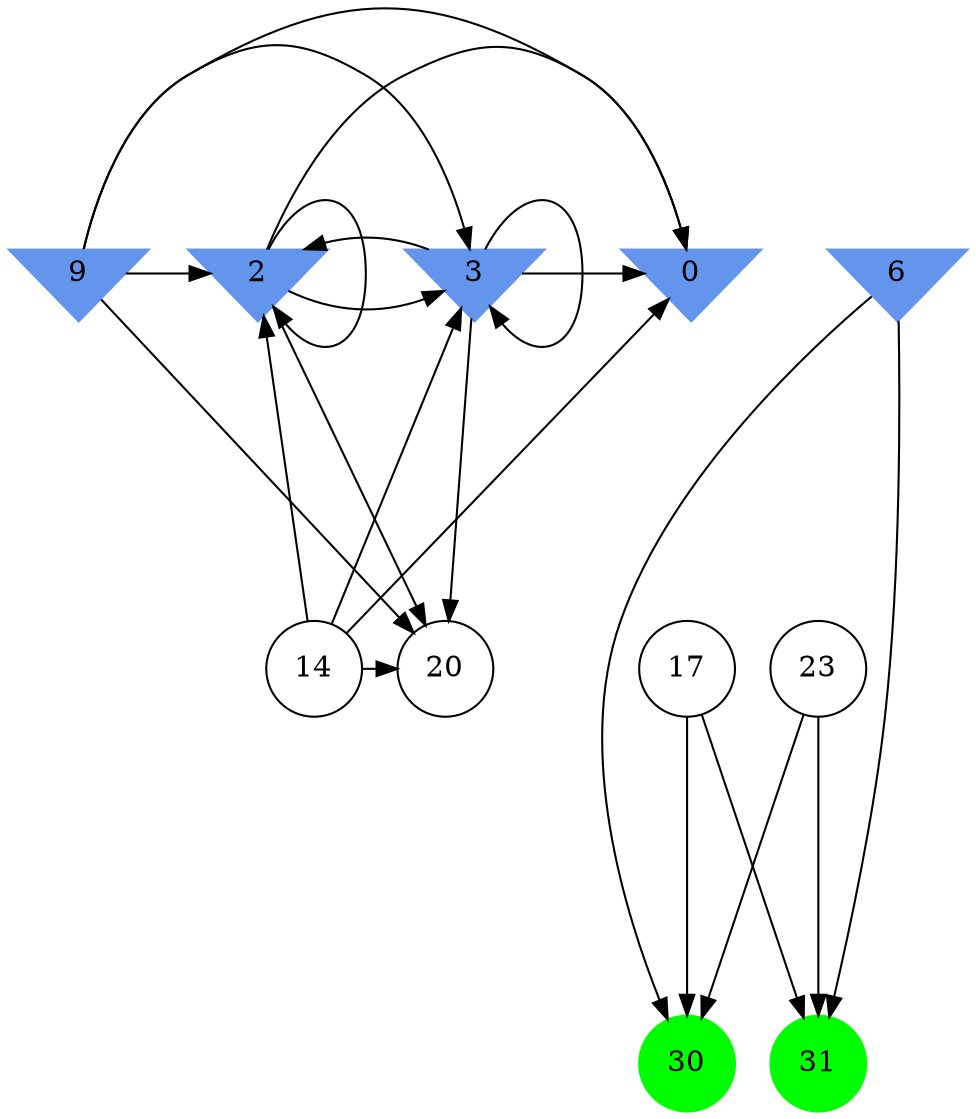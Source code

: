 digraph brain {
	ranksep=2.0;
	0 [shape=invtriangle,style=filled,color=cornflowerblue];
	2 [shape=invtriangle,style=filled,color=cornflowerblue];
	3 [shape=invtriangle,style=filled,color=cornflowerblue];
	6 [shape=invtriangle,style=filled,color=cornflowerblue];
	9 [shape=invtriangle,style=filled,color=cornflowerblue];
	14 [shape=circle,color=black];
	17 [shape=circle,color=black];
	20 [shape=circle,color=black];
	23 [shape=circle,color=black];
	30 [shape=circle,style=filled,color=green];
	31 [shape=circle,style=filled,color=green];
	14	->	3;
	14	->	20;
	14	->	0;
	14	->	2;
	9	->	3;
	9	->	20;
	9	->	0;
	9	->	2;
	2	->	3;
	2	->	20;
	2	->	0;
	2	->	2;
	3	->	3;
	3	->	20;
	3	->	0;
	3	->	2;
	6	->	31;
	6	->	30;
	23	->	31;
	23	->	30;
	17	->	31;
	17	->	30;
	{ rank=same; 0; 2; 3; 6; 9; }
	{ rank=same; 14; 17; 20; 23; }
	{ rank=same; 30; 31; }
}
